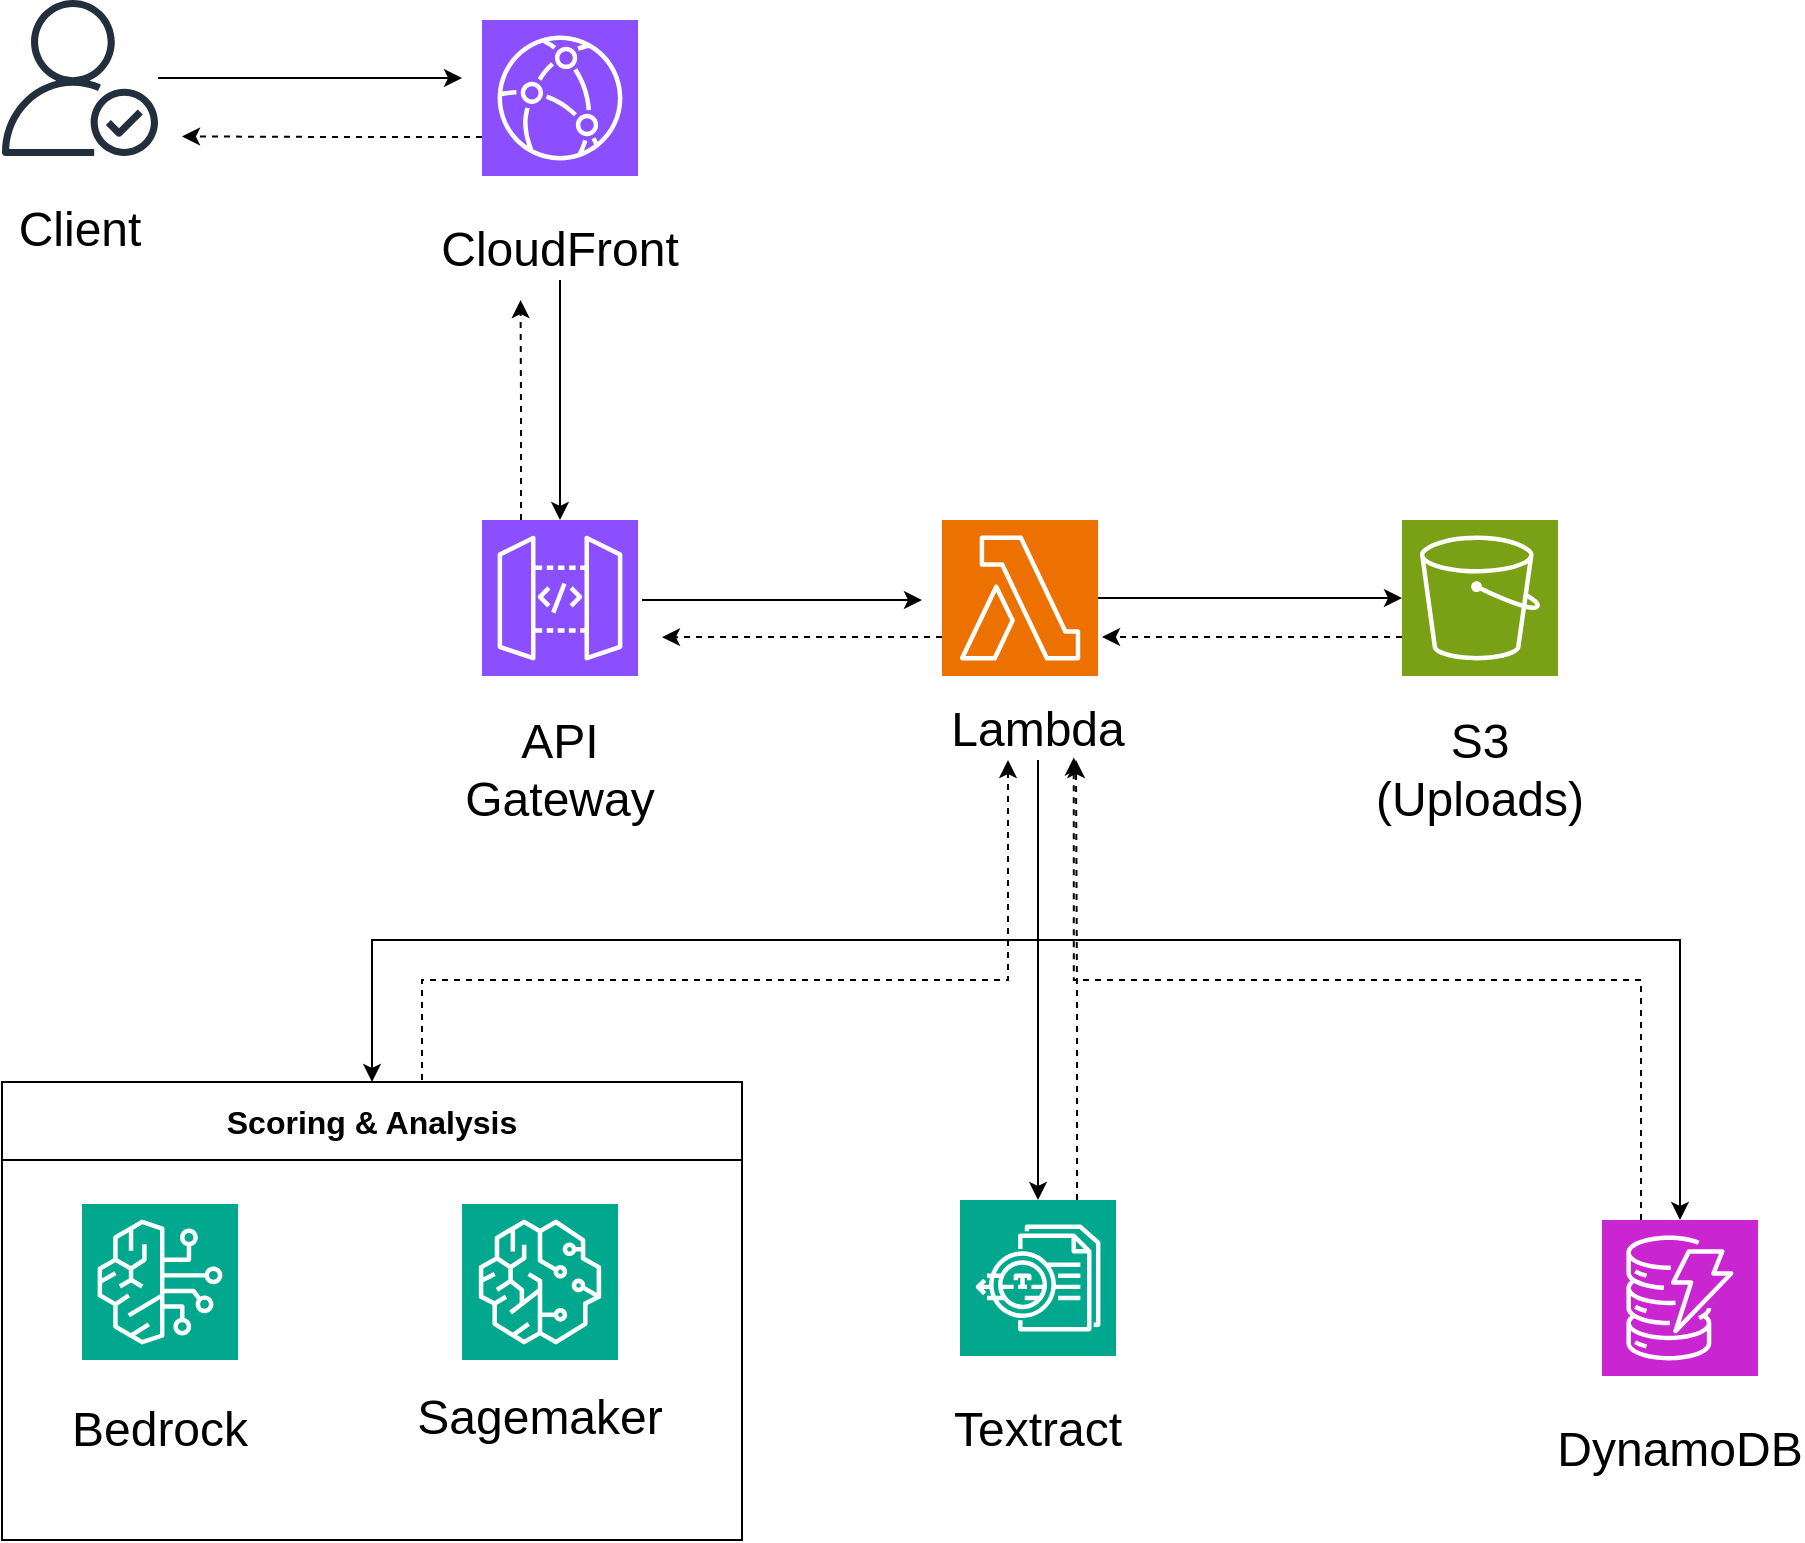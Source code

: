 <mxfile version="26.0.13">
  <diagram id="Ht1M8jgEwFfnCIfOTk4-" name="Page-1">
    <mxGraphModel dx="1488" dy="1827" grid="1" gridSize="10" guides="1" tooltips="1" connect="1" arrows="1" fold="1" page="1" pageScale="1" pageWidth="1169" pageHeight="827" math="0" shadow="0">
      <root>
        <mxCell id="0" />
        <mxCell id="1" parent="0" />
        <mxCell id="ecQC0KXECeGRbHWp2cq--29" style="edgeStyle=orthogonalEdgeStyle;rounded=0;orthogonalLoop=1;jettySize=auto;html=1;" edge="1" parent="1" source="ecQC0KXECeGRbHWp2cq--1" target="ecQC0KXECeGRbHWp2cq--8">
          <mxGeometry relative="1" as="geometry" />
        </mxCell>
        <mxCell id="ecQC0KXECeGRbHWp2cq--43" style="edgeStyle=orthogonalEdgeStyle;rounded=0;orthogonalLoop=1;jettySize=auto;html=1;exitX=0;exitY=0.75;exitDx=0;exitDy=0;exitPerimeter=0;dashed=1;" edge="1" parent="1" source="ecQC0KXECeGRbHWp2cq--1">
          <mxGeometry relative="1" as="geometry">
            <mxPoint x="520" y="38.571" as="targetPoint" />
          </mxGeometry>
        </mxCell>
        <mxCell id="ecQC0KXECeGRbHWp2cq--1" value="" style="sketch=0;points=[[0,0,0],[0.25,0,0],[0.5,0,0],[0.75,0,0],[1,0,0],[0,1,0],[0.25,1,0],[0.5,1,0],[0.75,1,0],[1,1,0],[0,0.25,0],[0,0.5,0],[0,0.75,0],[1,0.25,0],[1,0.5,0],[1,0.75,0]];outlineConnect=0;fontColor=#232F3E;fillColor=#ED7100;strokeColor=#ffffff;dashed=0;verticalLabelPosition=bottom;verticalAlign=top;align=center;html=1;fontSize=12;fontStyle=0;aspect=fixed;shape=mxgraph.aws4.resourceIcon;resIcon=mxgraph.aws4.lambda;" vertex="1" parent="1">
          <mxGeometry x="660" y="-20" width="78" height="78" as="geometry" />
        </mxCell>
        <mxCell id="ecQC0KXECeGRbHWp2cq--5" value="" style="sketch=0;outlineConnect=0;fontColor=#232F3E;gradientColor=none;fillColor=#232F3D;strokeColor=none;dashed=0;verticalLabelPosition=bottom;verticalAlign=top;align=center;html=1;fontSize=12;fontStyle=0;aspect=fixed;pointerEvents=1;shape=mxgraph.aws4.authenticated_user;" vertex="1" parent="1">
          <mxGeometry x="190" y="-280" width="78" height="78" as="geometry" />
        </mxCell>
        <mxCell id="ecQC0KXECeGRbHWp2cq--41" style="edgeStyle=orthogonalEdgeStyle;rounded=0;orthogonalLoop=1;jettySize=auto;html=1;exitX=0;exitY=0.75;exitDx=0;exitDy=0;exitPerimeter=0;dashed=1;" edge="1" parent="1" source="ecQC0KXECeGRbHWp2cq--6">
          <mxGeometry relative="1" as="geometry">
            <mxPoint x="280" y="-211.806" as="targetPoint" />
          </mxGeometry>
        </mxCell>
        <mxCell id="ecQC0KXECeGRbHWp2cq--6" value="" style="sketch=0;points=[[0,0,0],[0.25,0,0],[0.5,0,0],[0.75,0,0],[1,0,0],[0,1,0],[0.25,1,0],[0.5,1,0],[0.75,1,0],[1,1,0],[0,0.25,0],[0,0.5,0],[0,0.75,0],[1,0.25,0],[1,0.5,0],[1,0.75,0]];outlineConnect=0;fontColor=#232F3E;fillColor=#8C4FFF;strokeColor=#ffffff;dashed=0;verticalLabelPosition=bottom;verticalAlign=top;align=center;html=1;fontSize=12;fontStyle=0;aspect=fixed;shape=mxgraph.aws4.resourceIcon;resIcon=mxgraph.aws4.cloudfront;" vertex="1" parent="1">
          <mxGeometry x="430" y="-270" width="78" height="78" as="geometry" />
        </mxCell>
        <mxCell id="ecQC0KXECeGRbHWp2cq--42" style="edgeStyle=orthogonalEdgeStyle;rounded=0;orthogonalLoop=1;jettySize=auto;html=1;exitX=0.25;exitY=0;exitDx=0;exitDy=0;exitPerimeter=0;dashed=1;" edge="1" parent="1" source="ecQC0KXECeGRbHWp2cq--7">
          <mxGeometry relative="1" as="geometry">
            <mxPoint x="449.286" y="-130" as="targetPoint" />
          </mxGeometry>
        </mxCell>
        <mxCell id="ecQC0KXECeGRbHWp2cq--7" value="" style="sketch=0;points=[[0,0,0],[0.25,0,0],[0.5,0,0],[0.75,0,0],[1,0,0],[0,1,0],[0.25,1,0],[0.5,1,0],[0.75,1,0],[1,1,0],[0,0.25,0],[0,0.5,0],[0,0.75,0],[1,0.25,0],[1,0.5,0],[1,0.75,0]];outlineConnect=0;fontColor=#232F3E;fillColor=#8C4FFF;strokeColor=#ffffff;dashed=0;verticalLabelPosition=bottom;verticalAlign=top;align=center;html=1;fontSize=12;fontStyle=0;aspect=fixed;shape=mxgraph.aws4.resourceIcon;resIcon=mxgraph.aws4.api_gateway;" vertex="1" parent="1">
          <mxGeometry x="430" y="-20" width="78" height="78" as="geometry" />
        </mxCell>
        <mxCell id="ecQC0KXECeGRbHWp2cq--44" style="edgeStyle=orthogonalEdgeStyle;rounded=0;orthogonalLoop=1;jettySize=auto;html=1;exitX=0;exitY=0.75;exitDx=0;exitDy=0;exitPerimeter=0;dashed=1;" edge="1" parent="1" source="ecQC0KXECeGRbHWp2cq--8">
          <mxGeometry relative="1" as="geometry">
            <mxPoint x="740" y="38.5" as="targetPoint" />
          </mxGeometry>
        </mxCell>
        <mxCell id="ecQC0KXECeGRbHWp2cq--8" value="" style="sketch=0;points=[[0,0,0],[0.25,0,0],[0.5,0,0],[0.75,0,0],[1,0,0],[0,1,0],[0.25,1,0],[0.5,1,0],[0.75,1,0],[1,1,0],[0,0.25,0],[0,0.5,0],[0,0.75,0],[1,0.25,0],[1,0.5,0],[1,0.75,0]];outlineConnect=0;fontColor=#232F3E;fillColor=#7AA116;strokeColor=#ffffff;dashed=0;verticalLabelPosition=bottom;verticalAlign=top;align=center;html=1;fontSize=12;fontStyle=0;aspect=fixed;shape=mxgraph.aws4.resourceIcon;resIcon=mxgraph.aws4.s3;" vertex="1" parent="1">
          <mxGeometry x="890" y="-20" width="78" height="78" as="geometry" />
        </mxCell>
        <mxCell id="ecQC0KXECeGRbHWp2cq--14" value="Client" style="text;strokeColor=none;align=center;fillColor=none;html=1;verticalAlign=middle;whiteSpace=wrap;rounded=0;strokeWidth=18;fontSize=24;" vertex="1" parent="1">
          <mxGeometry x="199" y="-180" width="60" height="30" as="geometry" />
        </mxCell>
        <mxCell id="ecQC0KXECeGRbHWp2cq--15" value="CloudFront" style="text;strokeColor=none;align=center;fillColor=none;html=1;verticalAlign=middle;whiteSpace=wrap;rounded=0;strokeWidth=18;fontSize=24;" vertex="1" parent="1">
          <mxGeometry x="439" y="-170" width="60" height="30" as="geometry" />
        </mxCell>
        <mxCell id="ecQC0KXECeGRbHWp2cq--16" value="API Gateway" style="text;strokeColor=none;align=center;fillColor=none;html=1;verticalAlign=middle;whiteSpace=wrap;rounded=0;strokeWidth=18;fontSize=24;" vertex="1" parent="1">
          <mxGeometry x="439" y="90" width="60" height="30" as="geometry" />
        </mxCell>
        <mxCell id="ecQC0KXECeGRbHWp2cq--47" style="edgeStyle=orthogonalEdgeStyle;rounded=0;orthogonalLoop=1;jettySize=auto;html=1;entryX=0.5;entryY=0;entryDx=0;entryDy=0;" edge="1" parent="1" source="ecQC0KXECeGRbHWp2cq--17" target="ecQC0KXECeGRbHWp2cq--46">
          <mxGeometry relative="1" as="geometry">
            <Array as="points">
              <mxPoint x="708" y="190" />
              <mxPoint x="375" y="190" />
            </Array>
          </mxGeometry>
        </mxCell>
        <mxCell id="ecQC0KXECeGRbHWp2cq--48" style="edgeStyle=orthogonalEdgeStyle;rounded=0;orthogonalLoop=1;jettySize=auto;html=1;" edge="1" parent="1" source="ecQC0KXECeGRbHWp2cq--17" target="ecQC0KXECeGRbHWp2cq--2">
          <mxGeometry relative="1" as="geometry">
            <Array as="points">
              <mxPoint x="708" y="190" />
              <mxPoint x="1029" y="190" />
            </Array>
          </mxGeometry>
        </mxCell>
        <mxCell id="ecQC0KXECeGRbHWp2cq--17" value="Lambda" style="text;strokeColor=none;align=center;fillColor=none;html=1;verticalAlign=middle;whiteSpace=wrap;rounded=0;strokeWidth=18;fontSize=24;" vertex="1" parent="1">
          <mxGeometry x="678" y="70" width="60" height="30" as="geometry" />
        </mxCell>
        <mxCell id="ecQC0KXECeGRbHWp2cq--18" value="S3 (Uploads)" style="text;strokeColor=none;align=center;fillColor=none;html=1;verticalAlign=middle;whiteSpace=wrap;rounded=0;strokeWidth=18;fontSize=24;" vertex="1" parent="1">
          <mxGeometry x="899" y="90" width="60" height="30" as="geometry" />
        </mxCell>
        <mxCell id="ecQC0KXECeGRbHWp2cq--24" value="" style="endArrow=classic;html=1;rounded=0;" edge="1" parent="1" source="ecQC0KXECeGRbHWp2cq--5">
          <mxGeometry width="50" height="50" relative="1" as="geometry">
            <mxPoint x="460" y="160" as="sourcePoint" />
            <mxPoint x="420" y="-241" as="targetPoint" />
          </mxGeometry>
        </mxCell>
        <mxCell id="ecQC0KXECeGRbHWp2cq--27" value="" style="endArrow=classic;html=1;rounded=0;" edge="1" parent="1">
          <mxGeometry width="50" height="50" relative="1" as="geometry">
            <mxPoint x="510" y="20" as="sourcePoint" />
            <mxPoint x="650" y="20" as="targetPoint" />
          </mxGeometry>
        </mxCell>
        <mxCell id="ecQC0KXECeGRbHWp2cq--28" style="edgeStyle=orthogonalEdgeStyle;rounded=0;orthogonalLoop=1;jettySize=auto;html=1;entryX=0.5;entryY=0;entryDx=0;entryDy=0;entryPerimeter=0;" edge="1" parent="1" source="ecQC0KXECeGRbHWp2cq--15" target="ecQC0KXECeGRbHWp2cq--7">
          <mxGeometry relative="1" as="geometry" />
        </mxCell>
        <mxCell id="ecQC0KXECeGRbHWp2cq--30" value="" style="group" vertex="1" connectable="0" parent="1">
          <mxGeometry x="669" y="320" width="78" height="130" as="geometry" />
        </mxCell>
        <mxCell id="ecQC0KXECeGRbHWp2cq--50" style="edgeStyle=orthogonalEdgeStyle;rounded=0;orthogonalLoop=1;jettySize=auto;html=1;exitX=0.75;exitY=0;exitDx=0;exitDy=0;exitPerimeter=0;dashed=1;" edge="1" parent="ecQC0KXECeGRbHWp2cq--30" source="ecQC0KXECeGRbHWp2cq--9">
          <mxGeometry relative="1" as="geometry">
            <mxPoint x="58" y="-220" as="targetPoint" />
            <Array as="points">
              <mxPoint x="58" y="-100" />
            </Array>
          </mxGeometry>
        </mxCell>
        <mxCell id="ecQC0KXECeGRbHWp2cq--9" value="" style="sketch=0;points=[[0,0,0],[0.25,0,0],[0.5,0,0],[0.75,0,0],[1,0,0],[0,1,0],[0.25,1,0],[0.5,1,0],[0.75,1,0],[1,1,0],[0,0.25,0],[0,0.5,0],[0,0.75,0],[1,0.25,0],[1,0.5,0],[1,0.75,0]];outlineConnect=0;fontColor=#232F3E;fillColor=#01A88D;strokeColor=#ffffff;dashed=0;verticalLabelPosition=bottom;verticalAlign=top;align=center;html=1;fontSize=12;fontStyle=0;aspect=fixed;shape=mxgraph.aws4.resourceIcon;resIcon=mxgraph.aws4.textract;" vertex="1" parent="ecQC0KXECeGRbHWp2cq--30">
          <mxGeometry width="78" height="78" as="geometry" />
        </mxCell>
        <mxCell id="ecQC0KXECeGRbHWp2cq--19" value="Textract" style="text;strokeColor=none;align=center;fillColor=none;html=1;verticalAlign=middle;whiteSpace=wrap;rounded=0;strokeWidth=18;fontSize=24;" vertex="1" parent="ecQC0KXECeGRbHWp2cq--30">
          <mxGeometry x="9" y="100" width="60" height="30" as="geometry" />
        </mxCell>
        <mxCell id="ecQC0KXECeGRbHWp2cq--33" value="" style="group" vertex="1" connectable="0" parent="1">
          <mxGeometry x="990" y="330" width="78" height="130" as="geometry" />
        </mxCell>
        <mxCell id="ecQC0KXECeGRbHWp2cq--2" value="" style="sketch=0;points=[[0,0,0],[0.25,0,0],[0.5,0,0],[0.75,0,0],[1,0,0],[0,1,0],[0.25,1,0],[0.5,1,0],[0.75,1,0],[1,1,0],[0,0.25,0],[0,0.5,0],[0,0.75,0],[1,0.25,0],[1,0.5,0],[1,0.75,0]];outlineConnect=0;fontColor=#232F3E;fillColor=#C925D1;strokeColor=#ffffff;dashed=0;verticalLabelPosition=bottom;verticalAlign=top;align=center;html=1;fontSize=12;fontStyle=0;aspect=fixed;shape=mxgraph.aws4.resourceIcon;resIcon=mxgraph.aws4.dynamodb;" vertex="1" parent="ecQC0KXECeGRbHWp2cq--33">
          <mxGeometry width="78" height="78" as="geometry" />
        </mxCell>
        <mxCell id="ecQC0KXECeGRbHWp2cq--22" value="DynamoDB" style="text;strokeColor=none;align=center;fillColor=none;html=1;verticalAlign=middle;whiteSpace=wrap;rounded=0;strokeWidth=18;fontSize=24;" vertex="1" parent="ecQC0KXECeGRbHWp2cq--33">
          <mxGeometry x="9" y="100" width="60" height="30" as="geometry" />
        </mxCell>
        <mxCell id="ecQC0KXECeGRbHWp2cq--35" style="edgeStyle=orthogonalEdgeStyle;rounded=0;orthogonalLoop=1;jettySize=auto;html=1;entryX=0.5;entryY=0;entryDx=0;entryDy=0;entryPerimeter=0;" edge="1" parent="1" source="ecQC0KXECeGRbHWp2cq--17" target="ecQC0KXECeGRbHWp2cq--9">
          <mxGeometry relative="1" as="geometry" />
        </mxCell>
        <mxCell id="ecQC0KXECeGRbHWp2cq--49" style="edgeStyle=orthogonalEdgeStyle;rounded=0;orthogonalLoop=1;jettySize=auto;html=1;entryX=0.25;entryY=1;entryDx=0;entryDy=0;dashed=1;" edge="1" parent="1" target="ecQC0KXECeGRbHWp2cq--17">
          <mxGeometry relative="1" as="geometry">
            <mxPoint x="400" y="260" as="sourcePoint" />
            <Array as="points">
              <mxPoint x="400" y="210" />
              <mxPoint x="693" y="210" />
            </Array>
          </mxGeometry>
        </mxCell>
        <mxCell id="ecQC0KXECeGRbHWp2cq--46" value="&lt;font style=&quot;font-size: 16px; line-height: 200%;&quot;&gt;Scoring &amp;amp; Analysis&lt;/font&gt;" style="swimlane;whiteSpace=wrap;html=1;startSize=39;" vertex="1" parent="1">
          <mxGeometry x="190" y="261" width="370" height="229" as="geometry" />
        </mxCell>
        <mxCell id="ecQC0KXECeGRbHWp2cq--34" value="" style="group" vertex="1" connectable="0" parent="ecQC0KXECeGRbHWp2cq--46">
          <mxGeometry x="40" y="61" width="78" height="128" as="geometry" />
        </mxCell>
        <mxCell id="ecQC0KXECeGRbHWp2cq--10" value="" style="sketch=0;points=[[0,0,0],[0.25,0,0],[0.5,0,0],[0.75,0,0],[1,0,0],[0,1,0],[0.25,1,0],[0.5,1,0],[0.75,1,0],[1,1,0],[0,0.25,0],[0,0.5,0],[0,0.75,0],[1,0.25,0],[1,0.5,0],[1,0.75,0]];outlineConnect=0;fontColor=#232F3E;fillColor=#01A88D;strokeColor=#ffffff;dashed=0;verticalLabelPosition=bottom;verticalAlign=top;align=center;html=1;fontSize=12;fontStyle=0;aspect=fixed;shape=mxgraph.aws4.resourceIcon;resIcon=mxgraph.aws4.bedrock;" vertex="1" parent="ecQC0KXECeGRbHWp2cq--34">
          <mxGeometry width="78" height="78" as="geometry" />
        </mxCell>
        <mxCell id="ecQC0KXECeGRbHWp2cq--20" value="Bedrock" style="text;strokeColor=none;align=center;fillColor=none;html=1;verticalAlign=middle;whiteSpace=wrap;rounded=0;strokeWidth=18;fontSize=24;" vertex="1" parent="ecQC0KXECeGRbHWp2cq--34">
          <mxGeometry x="9" y="98" width="60" height="30" as="geometry" />
        </mxCell>
        <mxCell id="ecQC0KXECeGRbHWp2cq--32" value="" style="group" vertex="1" connectable="0" parent="ecQC0KXECeGRbHWp2cq--46">
          <mxGeometry x="230" y="61" width="78" height="122" as="geometry" />
        </mxCell>
        <mxCell id="ecQC0KXECeGRbHWp2cq--11" value="" style="sketch=0;points=[[0,0,0],[0.25,0,0],[0.5,0,0],[0.75,0,0],[1,0,0],[0,1,0],[0.25,1,0],[0.5,1,0],[0.75,1,0],[1,1,0],[0,0.25,0],[0,0.5,0],[0,0.75,0],[1,0.25,0],[1,0.5,0],[1,0.75,0]];outlineConnect=0;fontColor=#232F3E;fillColor=#01A88D;strokeColor=#ffffff;dashed=0;verticalLabelPosition=bottom;verticalAlign=top;align=center;html=1;fontSize=12;fontStyle=0;aspect=fixed;shape=mxgraph.aws4.resourceIcon;resIcon=mxgraph.aws4.sagemaker;" vertex="1" parent="ecQC0KXECeGRbHWp2cq--32">
          <mxGeometry width="78" height="78" as="geometry" />
        </mxCell>
        <mxCell id="ecQC0KXECeGRbHWp2cq--21" value="Sagemaker" style="text;strokeColor=none;align=center;fillColor=none;html=1;verticalAlign=middle;whiteSpace=wrap;rounded=0;strokeWidth=18;fontSize=24;" vertex="1" parent="ecQC0KXECeGRbHWp2cq--32">
          <mxGeometry x="9" y="92" width="60" height="30" as="geometry" />
        </mxCell>
        <mxCell id="ecQC0KXECeGRbHWp2cq--51" style="edgeStyle=orthogonalEdgeStyle;rounded=0;orthogonalLoop=1;jettySize=auto;html=1;exitX=0.25;exitY=0;exitDx=0;exitDy=0;exitPerimeter=0;dashed=1;entryX=0.798;entryY=0.958;entryDx=0;entryDy=0;entryPerimeter=0;" edge="1" parent="1" source="ecQC0KXECeGRbHWp2cq--2" target="ecQC0KXECeGRbHWp2cq--17">
          <mxGeometry relative="1" as="geometry">
            <mxPoint x="740" y="110" as="targetPoint" />
            <Array as="points">
              <mxPoint x="1010" y="210" />
              <mxPoint x="726" y="210" />
            </Array>
          </mxGeometry>
        </mxCell>
      </root>
    </mxGraphModel>
  </diagram>
</mxfile>

